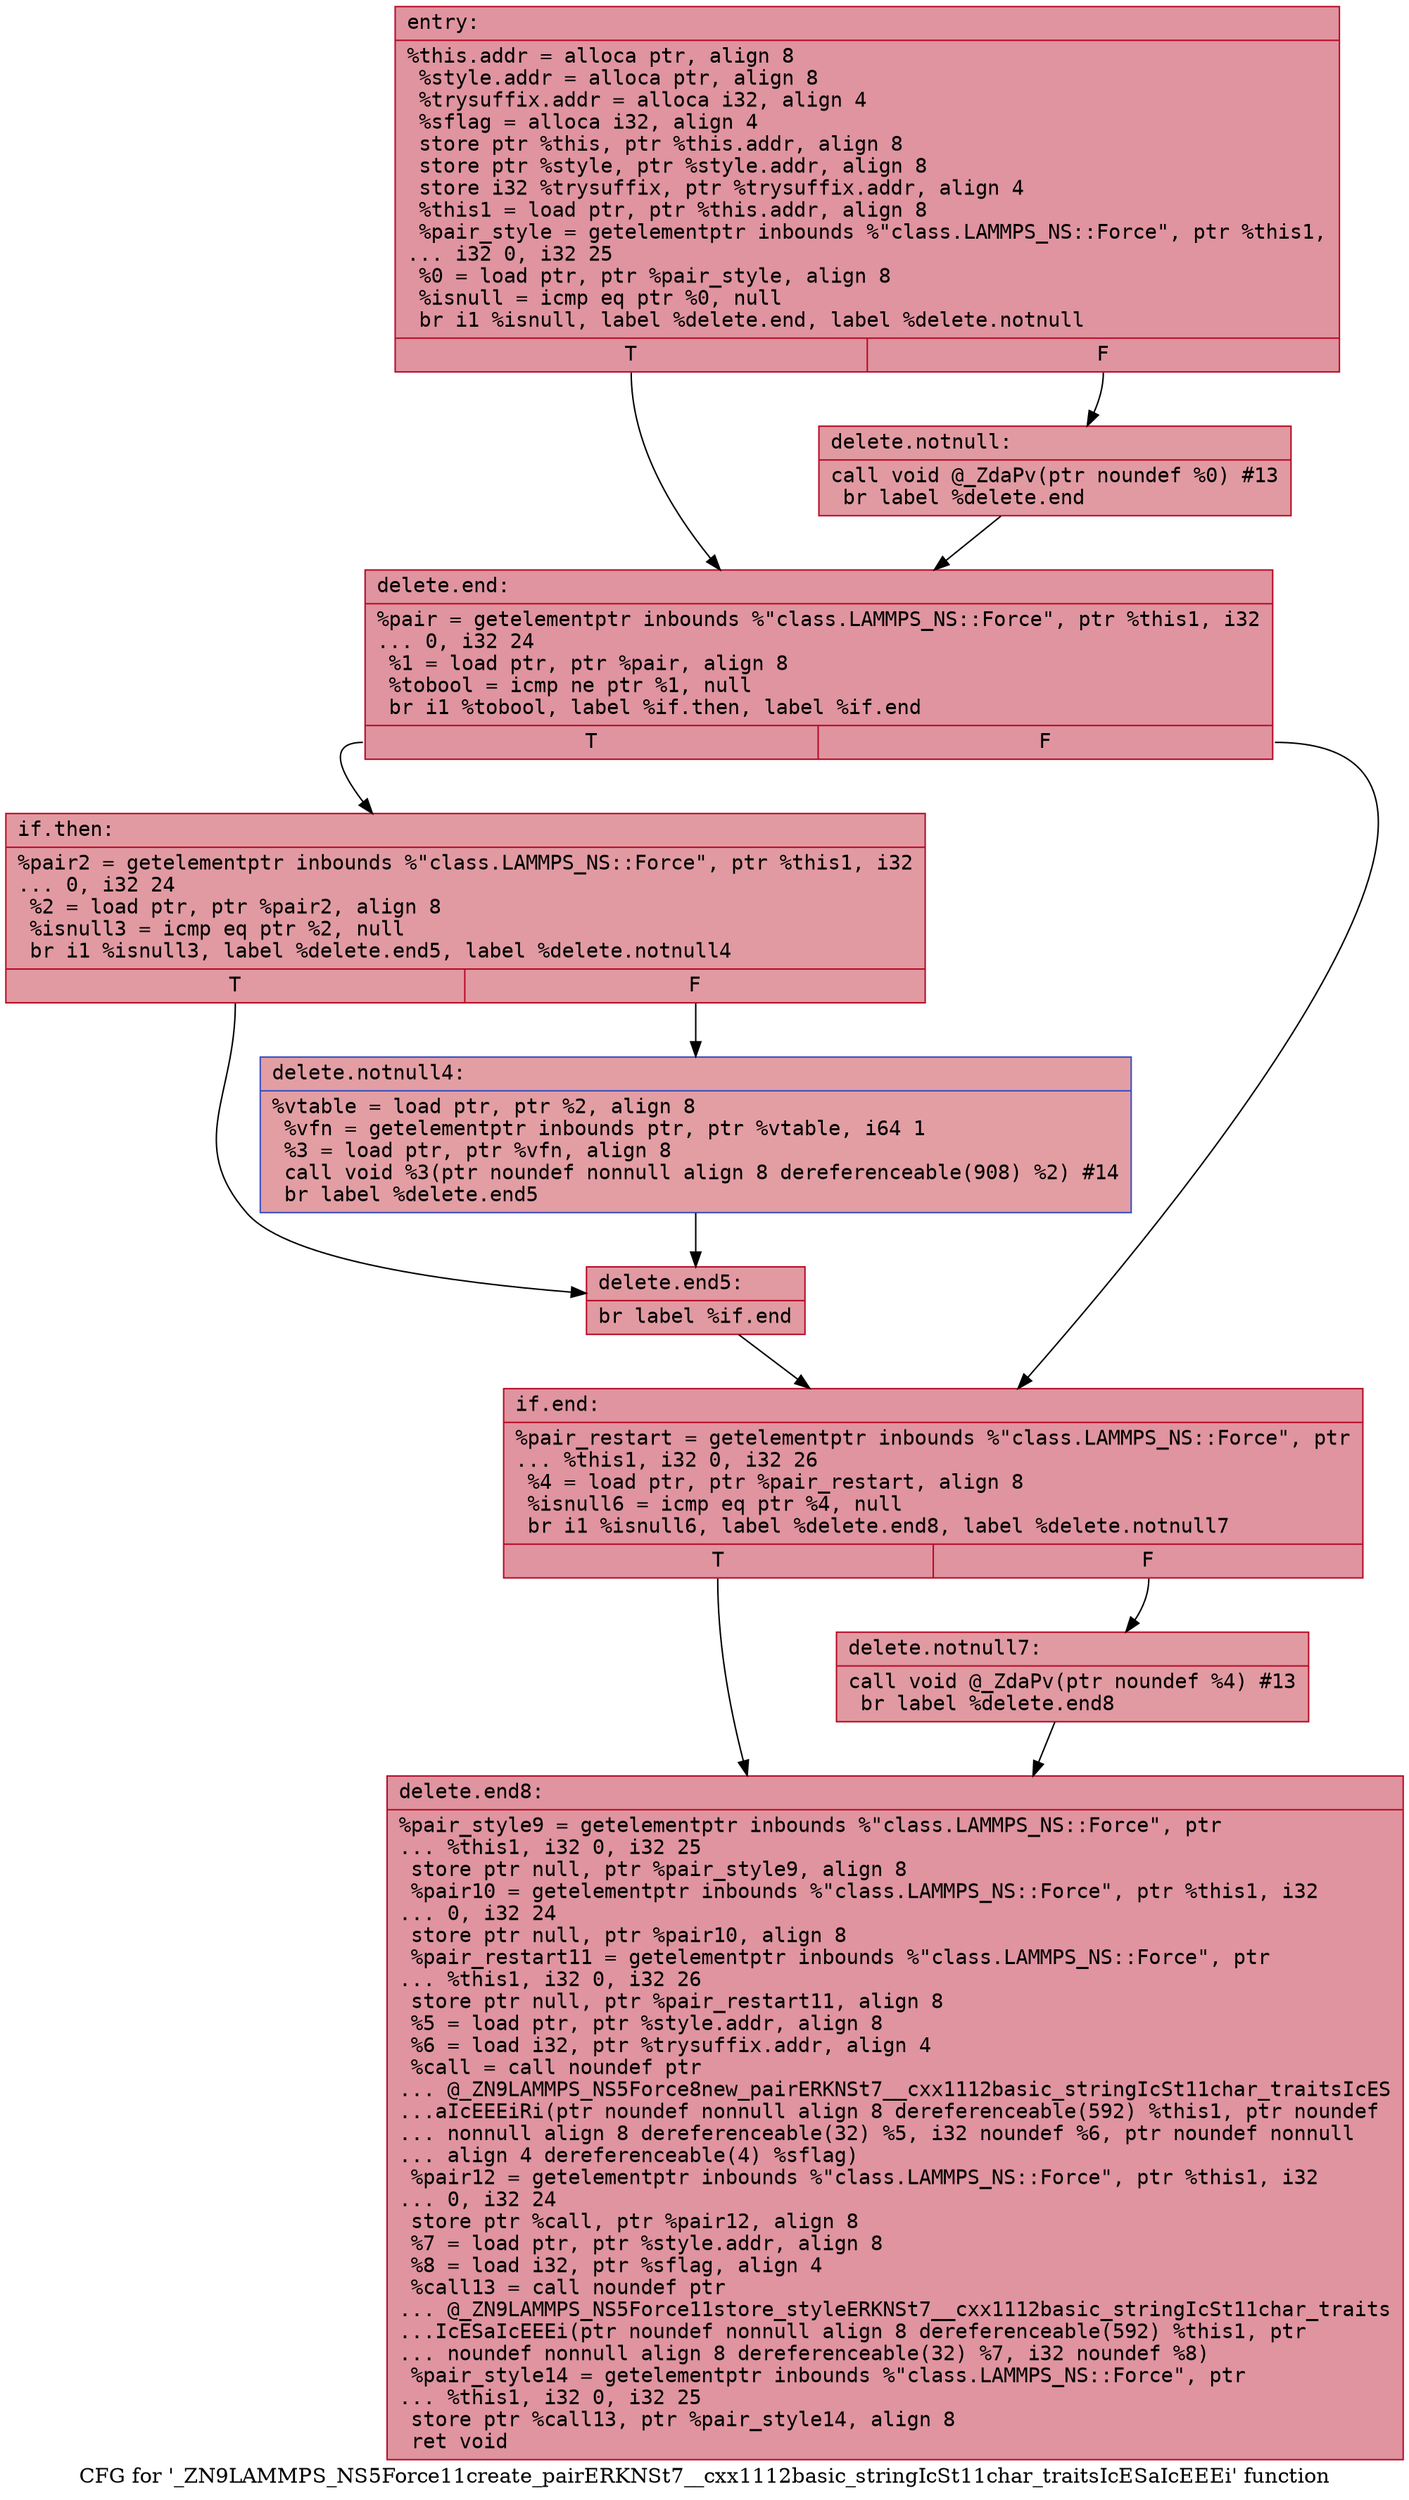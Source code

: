 digraph "CFG for '_ZN9LAMMPS_NS5Force11create_pairERKNSt7__cxx1112basic_stringIcSt11char_traitsIcESaIcEEEi' function" {
	label="CFG for '_ZN9LAMMPS_NS5Force11create_pairERKNSt7__cxx1112basic_stringIcSt11char_traitsIcESaIcEEEi' function";

	Node0x563a5e060ed0 [shape=record,color="#b70d28ff", style=filled, fillcolor="#b70d2870" fontname="Courier",label="{entry:\l|  %this.addr = alloca ptr, align 8\l  %style.addr = alloca ptr, align 8\l  %trysuffix.addr = alloca i32, align 4\l  %sflag = alloca i32, align 4\l  store ptr %this, ptr %this.addr, align 8\l  store ptr %style, ptr %style.addr, align 8\l  store i32 %trysuffix, ptr %trysuffix.addr, align 4\l  %this1 = load ptr, ptr %this.addr, align 8\l  %pair_style = getelementptr inbounds %\"class.LAMMPS_NS::Force\", ptr %this1,\l... i32 0, i32 25\l  %0 = load ptr, ptr %pair_style, align 8\l  %isnull = icmp eq ptr %0, null\l  br i1 %isnull, label %delete.end, label %delete.notnull\l|{<s0>T|<s1>F}}"];
	Node0x563a5e060ed0:s0 -> Node0x563a5e061640[tooltip="entry -> delete.end\nProbability 37.50%" ];
	Node0x563a5e060ed0:s1 -> Node0x563a5e0616c0[tooltip="entry -> delete.notnull\nProbability 62.50%" ];
	Node0x563a5e0616c0 [shape=record,color="#b70d28ff", style=filled, fillcolor="#bb1b2c70" fontname="Courier",label="{delete.notnull:\l|  call void @_ZdaPv(ptr noundef %0) #13\l  br label %delete.end\l}"];
	Node0x563a5e0616c0 -> Node0x563a5e061640[tooltip="delete.notnull -> delete.end\nProbability 100.00%" ];
	Node0x563a5e061640 [shape=record,color="#b70d28ff", style=filled, fillcolor="#b70d2870" fontname="Courier",label="{delete.end:\l|  %pair = getelementptr inbounds %\"class.LAMMPS_NS::Force\", ptr %this1, i32\l... 0, i32 24\l  %1 = load ptr, ptr %pair, align 8\l  %tobool = icmp ne ptr %1, null\l  br i1 %tobool, label %if.then, label %if.end\l|{<s0>T|<s1>F}}"];
	Node0x563a5e061640:s0 -> Node0x563a5e061c00[tooltip="delete.end -> if.then\nProbability 62.50%" ];
	Node0x563a5e061640:s1 -> Node0x563a5e061c70[tooltip="delete.end -> if.end\nProbability 37.50%" ];
	Node0x563a5e061c00 [shape=record,color="#b70d28ff", style=filled, fillcolor="#bb1b2c70" fontname="Courier",label="{if.then:\l|  %pair2 = getelementptr inbounds %\"class.LAMMPS_NS::Force\", ptr %this1, i32\l... 0, i32 24\l  %2 = load ptr, ptr %pair2, align 8\l  %isnull3 = icmp eq ptr %2, null\l  br i1 %isnull3, label %delete.end5, label %delete.notnull4\l|{<s0>T|<s1>F}}"];
	Node0x563a5e061c00:s0 -> Node0x563a5e061fa0[tooltip="if.then -> delete.end5\nProbability 37.50%" ];
	Node0x563a5e061c00:s1 -> Node0x563a5e061ff0[tooltip="if.then -> delete.notnull4\nProbability 62.50%" ];
	Node0x563a5e061ff0 [shape=record,color="#3d50c3ff", style=filled, fillcolor="#be242e70" fontname="Courier",label="{delete.notnull4:\l|  %vtable = load ptr, ptr %2, align 8\l  %vfn = getelementptr inbounds ptr, ptr %vtable, i64 1\l  %3 = load ptr, ptr %vfn, align 8\l  call void %3(ptr noundef nonnull align 8 dereferenceable(908) %2) #14\l  br label %delete.end5\l}"];
	Node0x563a5e061ff0 -> Node0x563a5e061fa0[tooltip="delete.notnull4 -> delete.end5\nProbability 100.00%" ];
	Node0x563a5e061fa0 [shape=record,color="#b70d28ff", style=filled, fillcolor="#bb1b2c70" fontname="Courier",label="{delete.end5:\l|  br label %if.end\l}"];
	Node0x563a5e061fa0 -> Node0x563a5e061c70[tooltip="delete.end5 -> if.end\nProbability 100.00%" ];
	Node0x563a5e061c70 [shape=record,color="#b70d28ff", style=filled, fillcolor="#b70d2870" fontname="Courier",label="{if.end:\l|  %pair_restart = getelementptr inbounds %\"class.LAMMPS_NS::Force\", ptr\l... %this1, i32 0, i32 26\l  %4 = load ptr, ptr %pair_restart, align 8\l  %isnull6 = icmp eq ptr %4, null\l  br i1 %isnull6, label %delete.end8, label %delete.notnull7\l|{<s0>T|<s1>F}}"];
	Node0x563a5e061c70:s0 -> Node0x563a5e061740[tooltip="if.end -> delete.end8\nProbability 37.50%" ];
	Node0x563a5e061c70:s1 -> Node0x563a5e0617c0[tooltip="if.end -> delete.notnull7\nProbability 62.50%" ];
	Node0x563a5e0617c0 [shape=record,color="#b70d28ff", style=filled, fillcolor="#bb1b2c70" fontname="Courier",label="{delete.notnull7:\l|  call void @_ZdaPv(ptr noundef %4) #13\l  br label %delete.end8\l}"];
	Node0x563a5e0617c0 -> Node0x563a5e061740[tooltip="delete.notnull7 -> delete.end8\nProbability 100.00%" ];
	Node0x563a5e061740 [shape=record,color="#b70d28ff", style=filled, fillcolor="#b70d2870" fontname="Courier",label="{delete.end8:\l|  %pair_style9 = getelementptr inbounds %\"class.LAMMPS_NS::Force\", ptr\l... %this1, i32 0, i32 25\l  store ptr null, ptr %pair_style9, align 8\l  %pair10 = getelementptr inbounds %\"class.LAMMPS_NS::Force\", ptr %this1, i32\l... 0, i32 24\l  store ptr null, ptr %pair10, align 8\l  %pair_restart11 = getelementptr inbounds %\"class.LAMMPS_NS::Force\", ptr\l... %this1, i32 0, i32 26\l  store ptr null, ptr %pair_restart11, align 8\l  %5 = load ptr, ptr %style.addr, align 8\l  %6 = load i32, ptr %trysuffix.addr, align 4\l  %call = call noundef ptr\l... @_ZN9LAMMPS_NS5Force8new_pairERKNSt7__cxx1112basic_stringIcSt11char_traitsIcES\l...aIcEEEiRi(ptr noundef nonnull align 8 dereferenceable(592) %this1, ptr noundef\l... nonnull align 8 dereferenceable(32) %5, i32 noundef %6, ptr noundef nonnull\l... align 4 dereferenceable(4) %sflag)\l  %pair12 = getelementptr inbounds %\"class.LAMMPS_NS::Force\", ptr %this1, i32\l... 0, i32 24\l  store ptr %call, ptr %pair12, align 8\l  %7 = load ptr, ptr %style.addr, align 8\l  %8 = load i32, ptr %sflag, align 4\l  %call13 = call noundef ptr\l... @_ZN9LAMMPS_NS5Force11store_styleERKNSt7__cxx1112basic_stringIcSt11char_traits\l...IcESaIcEEEi(ptr noundef nonnull align 8 dereferenceable(592) %this1, ptr\l... noundef nonnull align 8 dereferenceable(32) %7, i32 noundef %8)\l  %pair_style14 = getelementptr inbounds %\"class.LAMMPS_NS::Force\", ptr\l... %this1, i32 0, i32 25\l  store ptr %call13, ptr %pair_style14, align 8\l  ret void\l}"];
}
